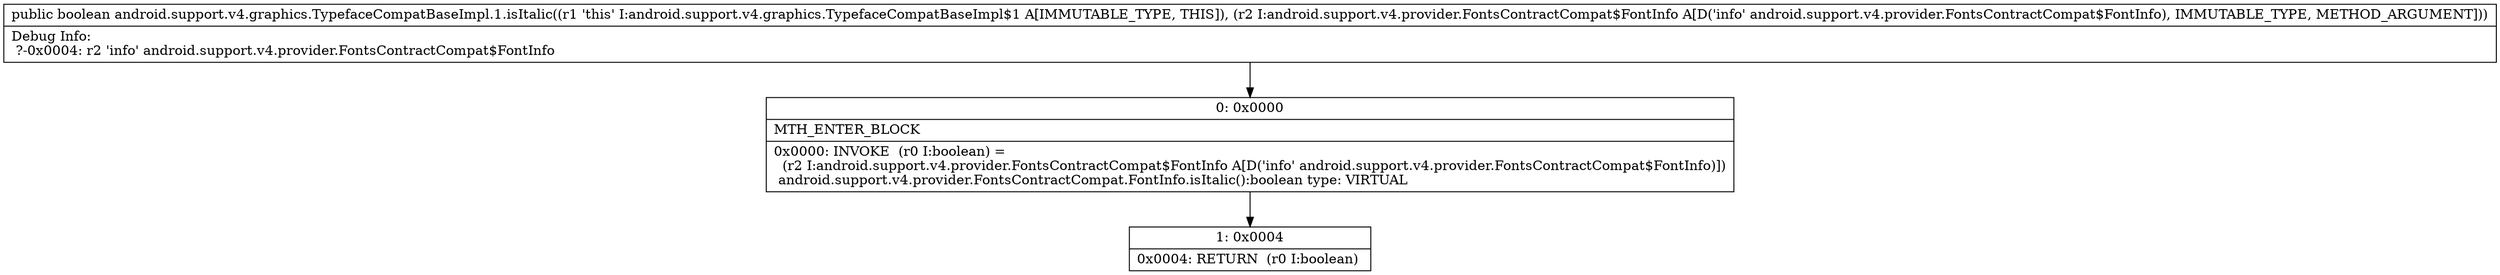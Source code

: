 digraph "CFG forandroid.support.v4.graphics.TypefaceCompatBaseImpl.1.isItalic(Landroid\/support\/v4\/provider\/FontsContractCompat$FontInfo;)Z" {
Node_0 [shape=record,label="{0\:\ 0x0000|MTH_ENTER_BLOCK\l|0x0000: INVOKE  (r0 I:boolean) = \l  (r2 I:android.support.v4.provider.FontsContractCompat$FontInfo A[D('info' android.support.v4.provider.FontsContractCompat$FontInfo)])\l android.support.v4.provider.FontsContractCompat.FontInfo.isItalic():boolean type: VIRTUAL \l}"];
Node_1 [shape=record,label="{1\:\ 0x0004|0x0004: RETURN  (r0 I:boolean) \l}"];
MethodNode[shape=record,label="{public boolean android.support.v4.graphics.TypefaceCompatBaseImpl.1.isItalic((r1 'this' I:android.support.v4.graphics.TypefaceCompatBaseImpl$1 A[IMMUTABLE_TYPE, THIS]), (r2 I:android.support.v4.provider.FontsContractCompat$FontInfo A[D('info' android.support.v4.provider.FontsContractCompat$FontInfo), IMMUTABLE_TYPE, METHOD_ARGUMENT]))  | Debug Info:\l  ?\-0x0004: r2 'info' android.support.v4.provider.FontsContractCompat$FontInfo\l}"];
MethodNode -> Node_0;
Node_0 -> Node_1;
}


